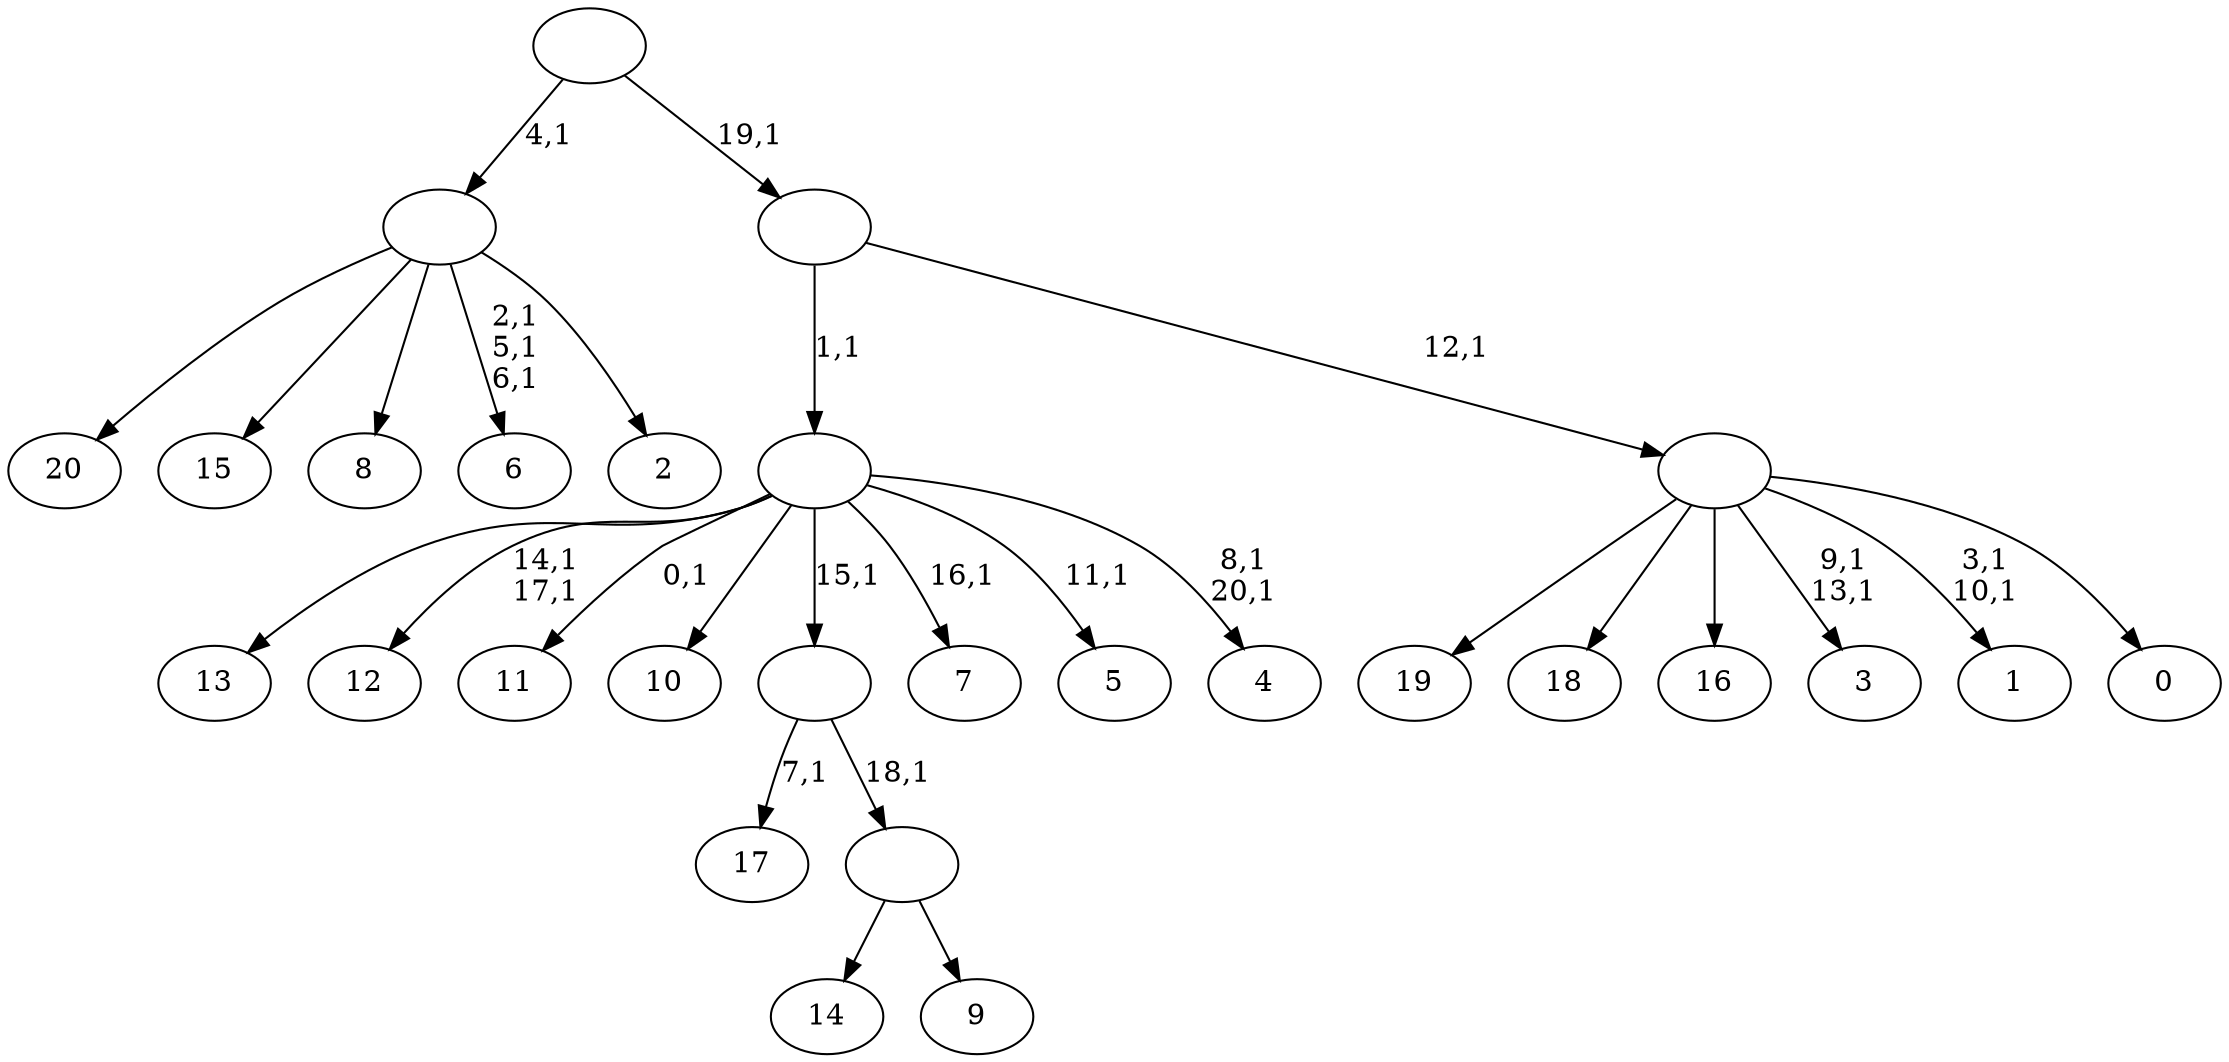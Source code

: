digraph T {
	42 [label="20"]
	41 [label="19"]
	40 [label="18"]
	39 [label="17"]
	37 [label="16"]
	36 [label="15"]
	35 [label="14"]
	34 [label="13"]
	33 [label="12"]
	30 [label="11"]
	28 [label="10"]
	27 [label="9"]
	26 [label=""]
	25 [label=""]
	24 [label="8"]
	23 [label="7"]
	21 [label="6"]
	17 [label="5"]
	15 [label="4"]
	12 [label=""]
	11 [label="3"]
	8 [label="2"]
	7 [label=""]
	6 [label="1"]
	3 [label="0"]
	2 [label=""]
	1 [label=""]
	0 [label=""]
	26 -> 35 [label=""]
	26 -> 27 [label=""]
	25 -> 39 [label="7,1"]
	25 -> 26 [label="18,1"]
	12 -> 15 [label="8,1\n20,1"]
	12 -> 17 [label="11,1"]
	12 -> 23 [label="16,1"]
	12 -> 30 [label="0,1"]
	12 -> 33 [label="14,1\n17,1"]
	12 -> 34 [label=""]
	12 -> 28 [label=""]
	12 -> 25 [label="15,1"]
	7 -> 21 [label="2,1\n5,1\n6,1"]
	7 -> 42 [label=""]
	7 -> 36 [label=""]
	7 -> 24 [label=""]
	7 -> 8 [label=""]
	2 -> 6 [label="3,1\n10,1"]
	2 -> 11 [label="9,1\n13,1"]
	2 -> 41 [label=""]
	2 -> 40 [label=""]
	2 -> 37 [label=""]
	2 -> 3 [label=""]
	1 -> 12 [label="1,1"]
	1 -> 2 [label="12,1"]
	0 -> 7 [label="4,1"]
	0 -> 1 [label="19,1"]
}
